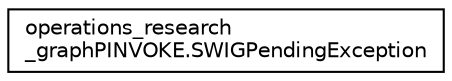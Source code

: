 digraph "Graphical Class Hierarchy"
{
 // LATEX_PDF_SIZE
  edge [fontname="Helvetica",fontsize="10",labelfontname="Helvetica",labelfontsize="10"];
  node [fontname="Helvetica",fontsize="10",shape=record];
  rankdir="LR";
  Node0 [label="operations_research\l_graphPINVOKE.SWIGPendingException",height=0.2,width=0.4,color="black", fillcolor="white", style="filled",URL="$classGoogle_1_1OrTools_1_1Graph_1_1operations__research__graphPINVOKE_1_1SWIGPendingException.html",tooltip=" "];
}
